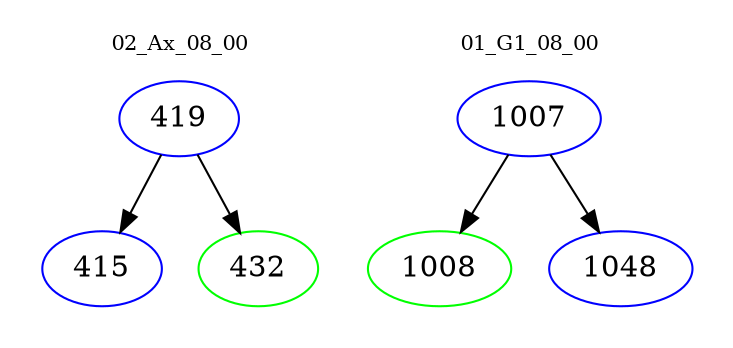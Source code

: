 digraph{
subgraph cluster_0 {
color = white
label = "02_Ax_08_00";
fontsize=10;
T0_419 [label="419", color="blue"]
T0_419 -> T0_415 [color="black"]
T0_415 [label="415", color="blue"]
T0_419 -> T0_432 [color="black"]
T0_432 [label="432", color="green"]
}
subgraph cluster_1 {
color = white
label = "01_G1_08_00";
fontsize=10;
T1_1007 [label="1007", color="blue"]
T1_1007 -> T1_1008 [color="black"]
T1_1008 [label="1008", color="green"]
T1_1007 -> T1_1048 [color="black"]
T1_1048 [label="1048", color="blue"]
}
}
